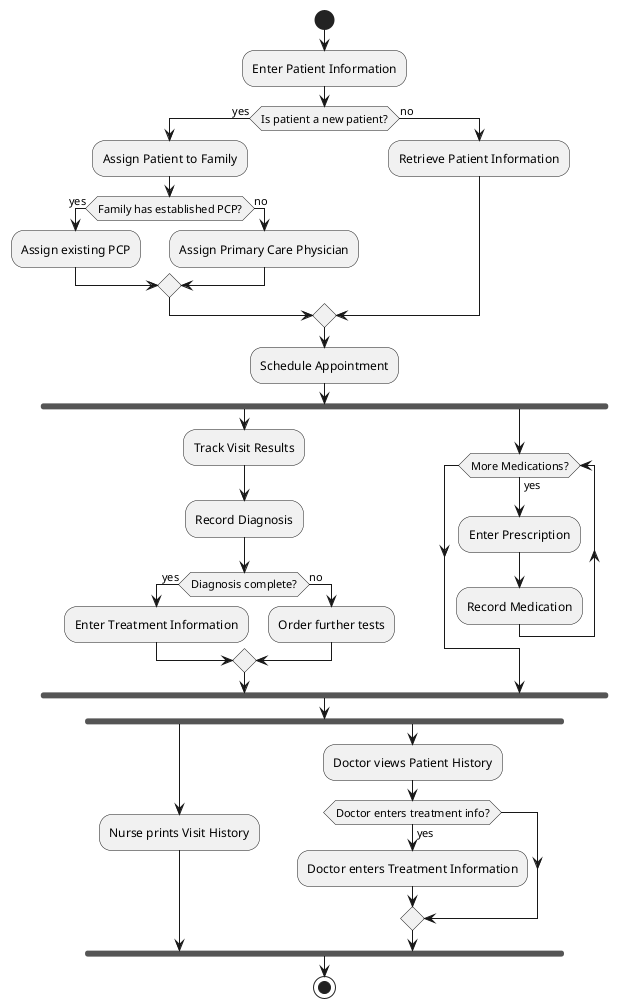 @startuml
start

:Enter Patient Information;
if (Is patient a new patient?) then (yes)
    :Assign Patient to Family;
    if (Family has established PCP?) then (yes)
        :Assign existing PCP;
    else (no)
        :Assign Primary Care Physician;
    endif
else (no)
    :Retrieve Patient Information;
endif

:Schedule Appointment;

fork
    :Track Visit Results;
    :Record Diagnosis;
    if (Diagnosis complete?) then (yes)
        :Enter Treatment Information;
    else (no)
        :Order further tests;
    endif
fork again
    while (More Medications?) is (yes)
        :Enter Prescription;
        :Record Medication;
    endwhile
end fork

fork
    :Nurse prints Visit History;
fork again
    :Doctor views Patient History;
    if (Doctor enters treatment info?) then (yes)
        :Doctor enters Treatment Information;
    endif
end fork

stop
@enduml